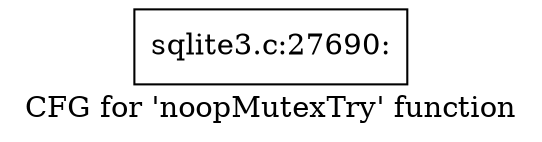 digraph "CFG for 'noopMutexTry' function" {
	label="CFG for 'noopMutexTry' function";

	Node0x55c0f6fa1ed0 [shape=record,label="{sqlite3.c:27690:}"];
}
